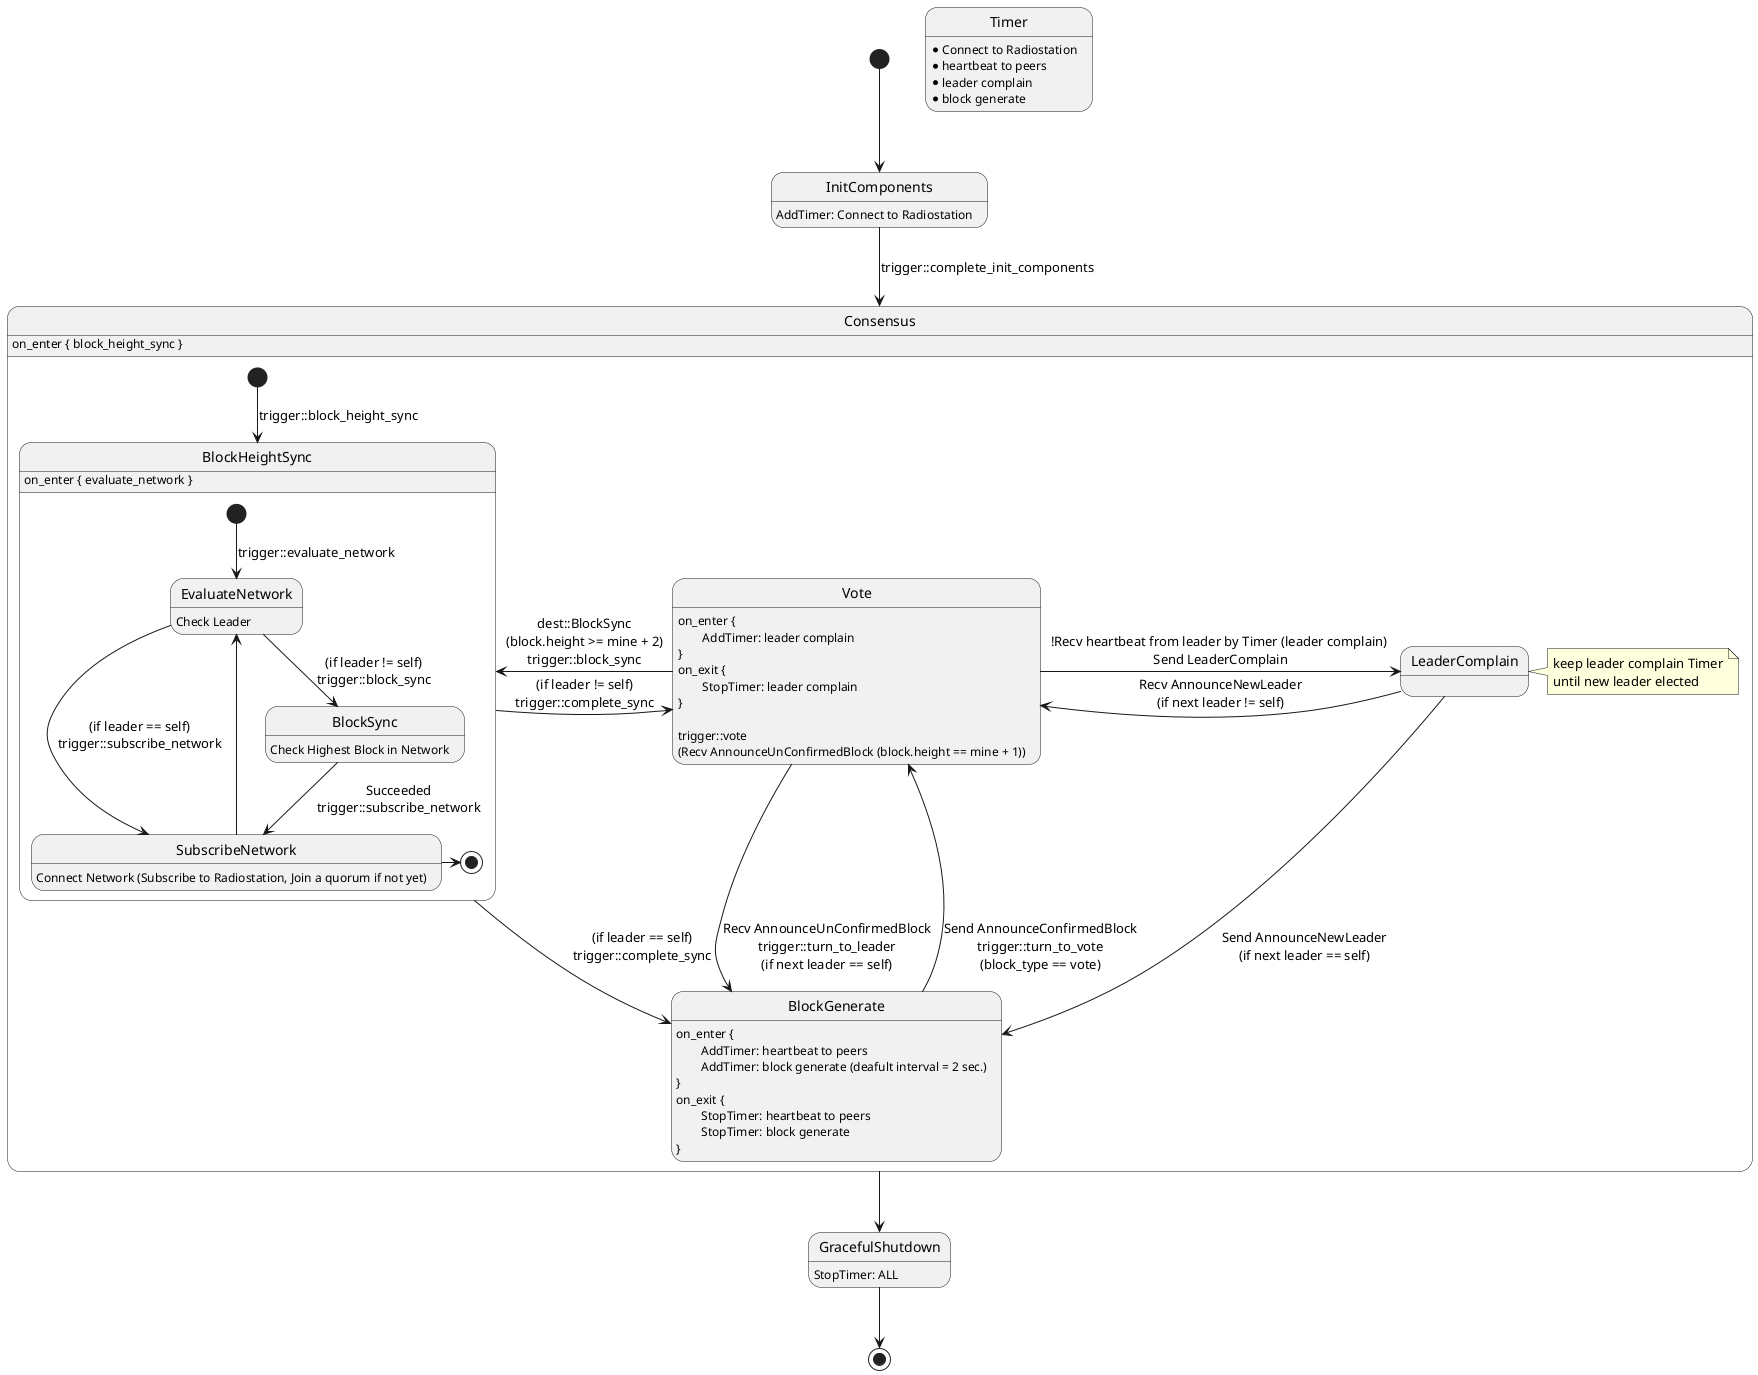 @startuml State Machine in Siever

[*] --> InitComponents
InitComponents: AddTimer: Connect to Radiostation

InitComponents --> Consensus : trigger::complete_init_components

state Timer
Timer: * Connect to Radiostation
Timer: * heartbeat to peers
Timer: * leader complain
Timer: * block generate

state Consensus {
    Consensus: on_enter { block_height_sync }
    [*] --> BlockHeightSync : trigger::block_height_sync

    state BlockHeightSync {
        [*] --> EvaluateNetwork : trigger::evaluate_network

        EvaluateNetwork: Check Leader
        EvaluateNetwork --> BlockSync : (if leader != self)\ntrigger::block_sync
        EvaluateNetwork --> SubscribeNetwork : (if leader == self)\ntrigger::subscribe_network

        BlockSync: Check Highest Block in Network
        BlockSync --> SubscribeNetwork : Succeeded\ntrigger::subscribe_network

        SubscribeNetwork: Connect Network (Subscribe to Radiostation, Join a quorum if not yet)
        SubscribeNetwork -up-> EvaluateNetwork
        SubscribeNetwork -right-> [*]
    }
    BlockHeightSync: on_enter { evaluate_network }
    BlockHeightSync --> BlockGenerate: (if leader == self)\ntrigger::complete_sync
    BlockHeightSync -> Vote: (if leader != self)\ntrigger::complete_sync

    Vote: on_enter {
    Vote: \tAddTimer: leader complain
    Vote: }
    Vote: on_exit {
    Vote: \tStopTimer: leader complain
    Vote: }
    Vote: 
    Vote: trigger::vote\n(Recv AnnounceUnConfirmedBlock (block.height == mine + 1))
    Vote -left-> BlockHeightSync : dest::BlockSync\n(block.height >= mine + 2)\ntrigger::block_sync
    Vote -> BlockGenerate : Recv AnnounceUnConfirmedBlock\ntrigger::turn_to_leader\n(if next leader == self)
    Vote -> LeaderComplain : !Recv heartbeat from leader by Timer (leader complain) \nSend LeaderComplain

    BlockGenerate: on_enter {
    BlockGenerate: \tAddTimer: heartbeat to peers
    BlockGenerate: \tAddTimer: block generate (deafult interval = 2 sec.)
    BlockGenerate: }
    BlockGenerate: on_exit {
    BlockGenerate: \tStopTimer: heartbeat to peers
    BlockGenerate: \tStopTimer: block generate
    BlockGenerate: }
    BlockGenerate -> Vote : Send AnnounceConfirmedBlock\ntrigger::turn_to_vote\n(block_type == vote)

    state LeaderComplain
    note right of LeaderComplain
      keep leader complain Timer
      until new leader elected
    end note
    LeaderComplain -> Vote : Recv AnnounceNewLeader\n(if next leader != self)
    LeaderComplain --> BlockGenerate : Send AnnounceNewLeader\n(if next leader == self)
}

Consensus --> GracefulShutdown

GracefulShutdown: StopTimer: ALL
GracefulShutdown --> [*]

@enduml